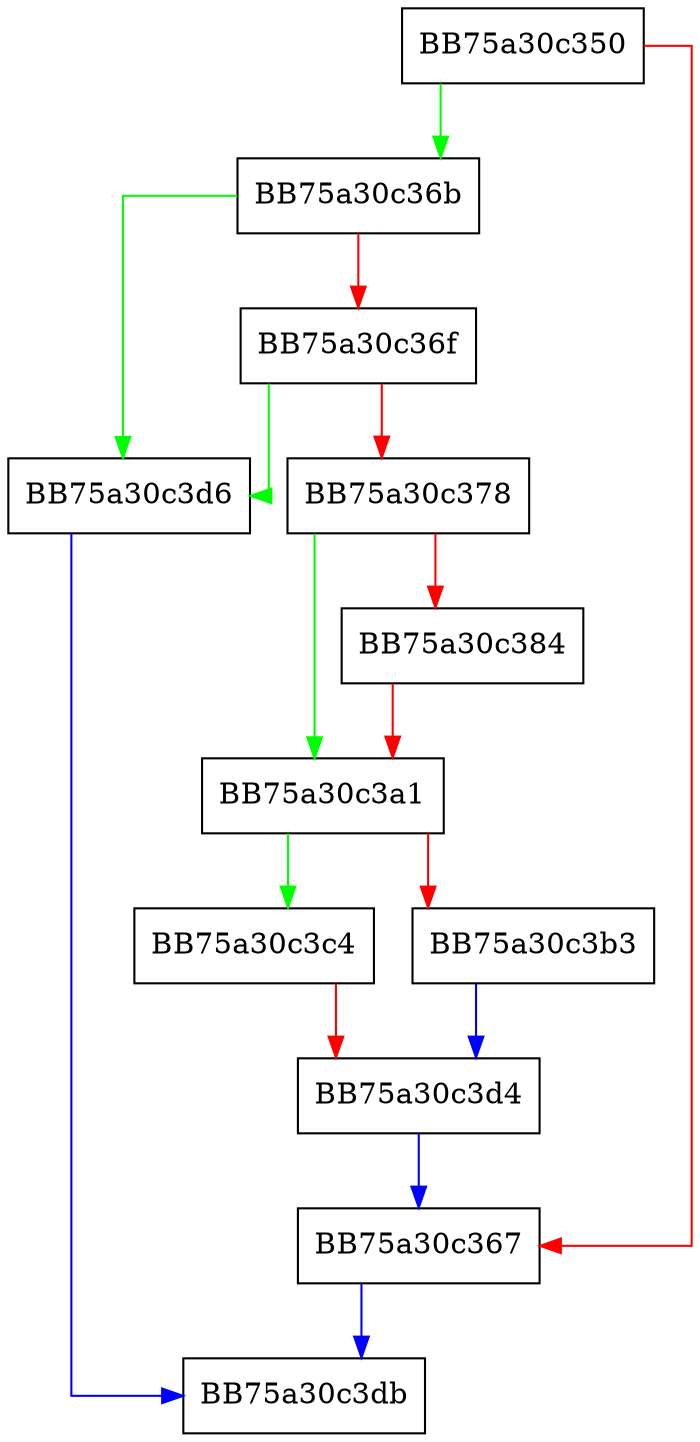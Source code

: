 digraph RawBodyNdatCallback {
  node [shape="box"];
  graph [splines=ortho];
  BB75a30c350 -> BB75a30c36b [color="green"];
  BB75a30c350 -> BB75a30c367 [color="red"];
  BB75a30c367 -> BB75a30c3db [color="blue"];
  BB75a30c36b -> BB75a30c3d6 [color="green"];
  BB75a30c36b -> BB75a30c36f [color="red"];
  BB75a30c36f -> BB75a30c3d6 [color="green"];
  BB75a30c36f -> BB75a30c378 [color="red"];
  BB75a30c378 -> BB75a30c3a1 [color="green"];
  BB75a30c378 -> BB75a30c384 [color="red"];
  BB75a30c384 -> BB75a30c3a1 [color="red"];
  BB75a30c3a1 -> BB75a30c3c4 [color="green"];
  BB75a30c3a1 -> BB75a30c3b3 [color="red"];
  BB75a30c3b3 -> BB75a30c3d4 [color="blue"];
  BB75a30c3c4 -> BB75a30c3d4 [color="red"];
  BB75a30c3d4 -> BB75a30c367 [color="blue"];
  BB75a30c3d6 -> BB75a30c3db [color="blue"];
}